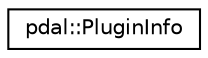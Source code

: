 digraph "Graphical Class Hierarchy"
{
  edge [fontname="Helvetica",fontsize="10",labelfontname="Helvetica",labelfontsize="10"];
  node [fontname="Helvetica",fontsize="10",shape=record];
  rankdir="LR";
  Node1 [label="pdal::PluginInfo",height=0.2,width=0.4,color="black", fillcolor="white", style="filled",URL="$structpdal_1_1PluginInfo.html"];
}
